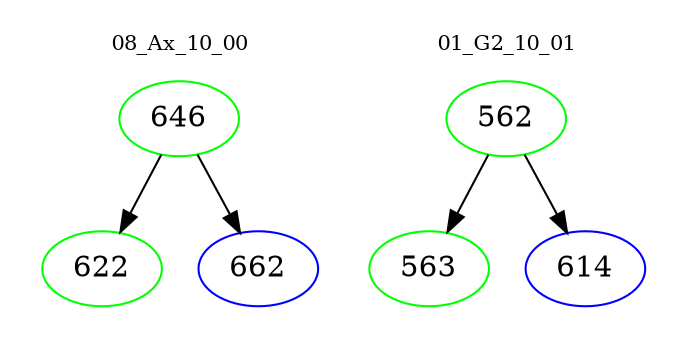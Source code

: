 digraph{
subgraph cluster_0 {
color = white
label = "08_Ax_10_00";
fontsize=10;
T0_646 [label="646", color="green"]
T0_646 -> T0_622 [color="black"]
T0_622 [label="622", color="green"]
T0_646 -> T0_662 [color="black"]
T0_662 [label="662", color="blue"]
}
subgraph cluster_1 {
color = white
label = "01_G2_10_01";
fontsize=10;
T1_562 [label="562", color="green"]
T1_562 -> T1_563 [color="black"]
T1_563 [label="563", color="green"]
T1_562 -> T1_614 [color="black"]
T1_614 [label="614", color="blue"]
}
}
